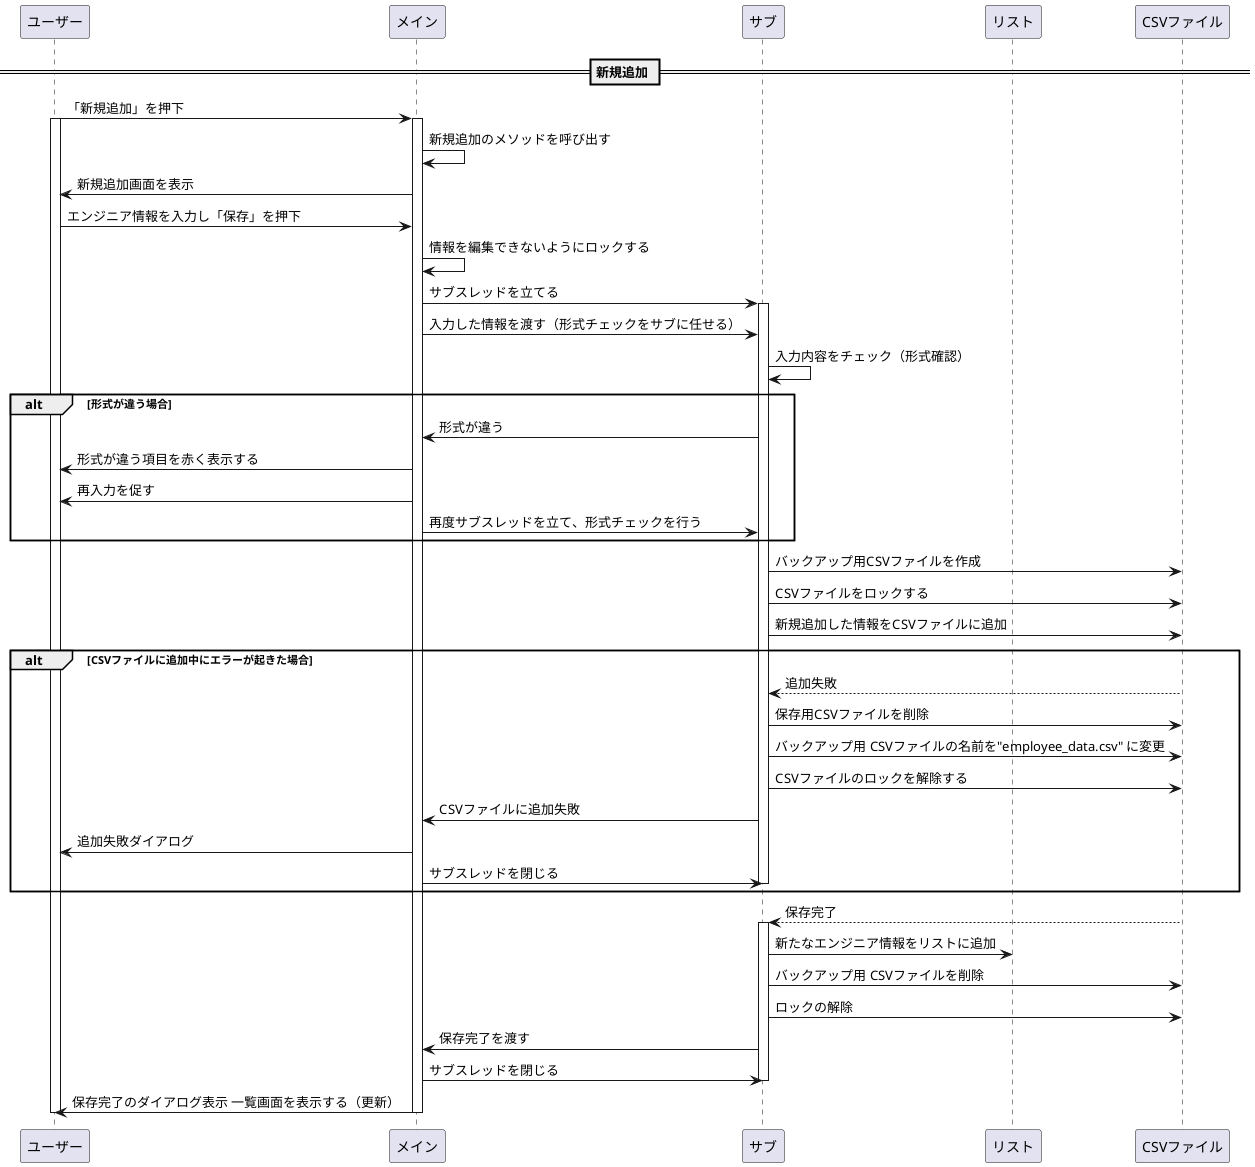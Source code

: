 @startuml
participant ユーザー
participant メイン
participant サブ
participant リスト
participant CSVファイル

== 新規追加 ==

ユーザー -> メイン : 「新規追加」を押下
activate ユーザー
activate メイン
メイン -> メイン : 新規追加のメソッドを呼び出す

メイン -> ユーザー : 新規追加画面を表示
ユーザー -> メイン : エンジニア情報を入力し「保存」を押下
メイン->メイン : 情報を編集できないようにロックする
メイン->サブ : サブスレッドを立てる
activate サブ
メイン -> サブ : 入力した情報を渡す（形式チェックをサブに任せる）


サブ -> サブ : 入力内容をチェック（形式確認）
alt 形式が違う場合
    サブ -> メイン : 形式が違う
    メイン -> ユーザー : 形式が違う項目を赤く表示する
    メイン->ユーザー : 再入力を促す
    メイン->サブ : 再度サブスレッドを立て、形式チェックを行う
end

サブ -> CSVファイル : バックアップ用CSVファイルを作成

サブ -> CSVファイル : CSVファイルをロックする
サブ->CSVファイル : 新規追加した情報をCSVファイルに追加


alt CSVファイルに追加中にエラーが起きた場合
    CSVファイル-->サブ : 追加失敗
    サブ->CSVファイル : 保存用CSVファイルを削除
    サブ->CSVファイル : バックアップ用 CSVファイルの名前を"employee_data.csv" に変更
    サブ->CSVファイル : CSVファイルのロックを解除する
    サブ->メイン: CSVファイルに追加失敗
    メイン->ユーザー : 追加失敗ダイアログ
    メイン->サブ : サブスレッドを閉じる
    deactivate サブ
end

CSVファイル --> サブ : 保存完了
activate サブ
サブ->リスト : 新たなエンジニア情報をリストに追加
サブ-> CSVファイル : バックアップ用 CSVファイルを削除
サブ -> CSVファイル : ロックの解除

サブ -> メイン : 保存完了を渡す
メイン -> サブ : サブスレッドを閉じる
deactivate サブ
メイン -> ユーザー : 保存完了のダイアログ表示 一覧画面を表示する（更新）
deactivate メイン
deactivate ユーザー
@enduml